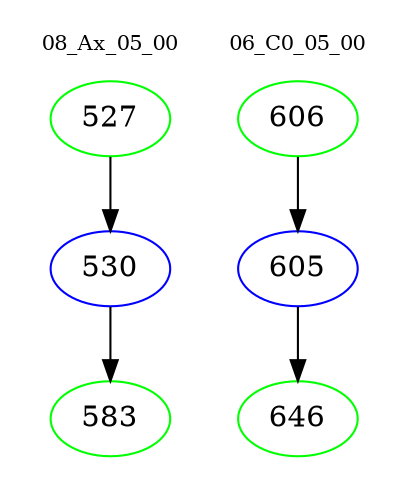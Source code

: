 digraph{
subgraph cluster_0 {
color = white
label = "08_Ax_05_00";
fontsize=10;
T0_527 [label="527", color="green"]
T0_527 -> T0_530 [color="black"]
T0_530 [label="530", color="blue"]
T0_530 -> T0_583 [color="black"]
T0_583 [label="583", color="green"]
}
subgraph cluster_1 {
color = white
label = "06_C0_05_00";
fontsize=10;
T1_606 [label="606", color="green"]
T1_606 -> T1_605 [color="black"]
T1_605 [label="605", color="blue"]
T1_605 -> T1_646 [color="black"]
T1_646 [label="646", color="green"]
}
}
